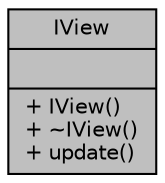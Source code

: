 digraph "IView"
{
 // LATEX_PDF_SIZE
  edge [fontname="Helvetica",fontsize="10",labelfontname="Helvetica",labelfontsize="10"];
  node [fontname="Helvetica",fontsize="10",shape=record];
  Node1 [label="{IView\n||+ IView()\l+ ~IView()\l+ update()\l}",height=0.2,width=0.4,color="black", fillcolor="grey75", style="filled", fontcolor="black",tooltip="Here is doing notifications."];
}
